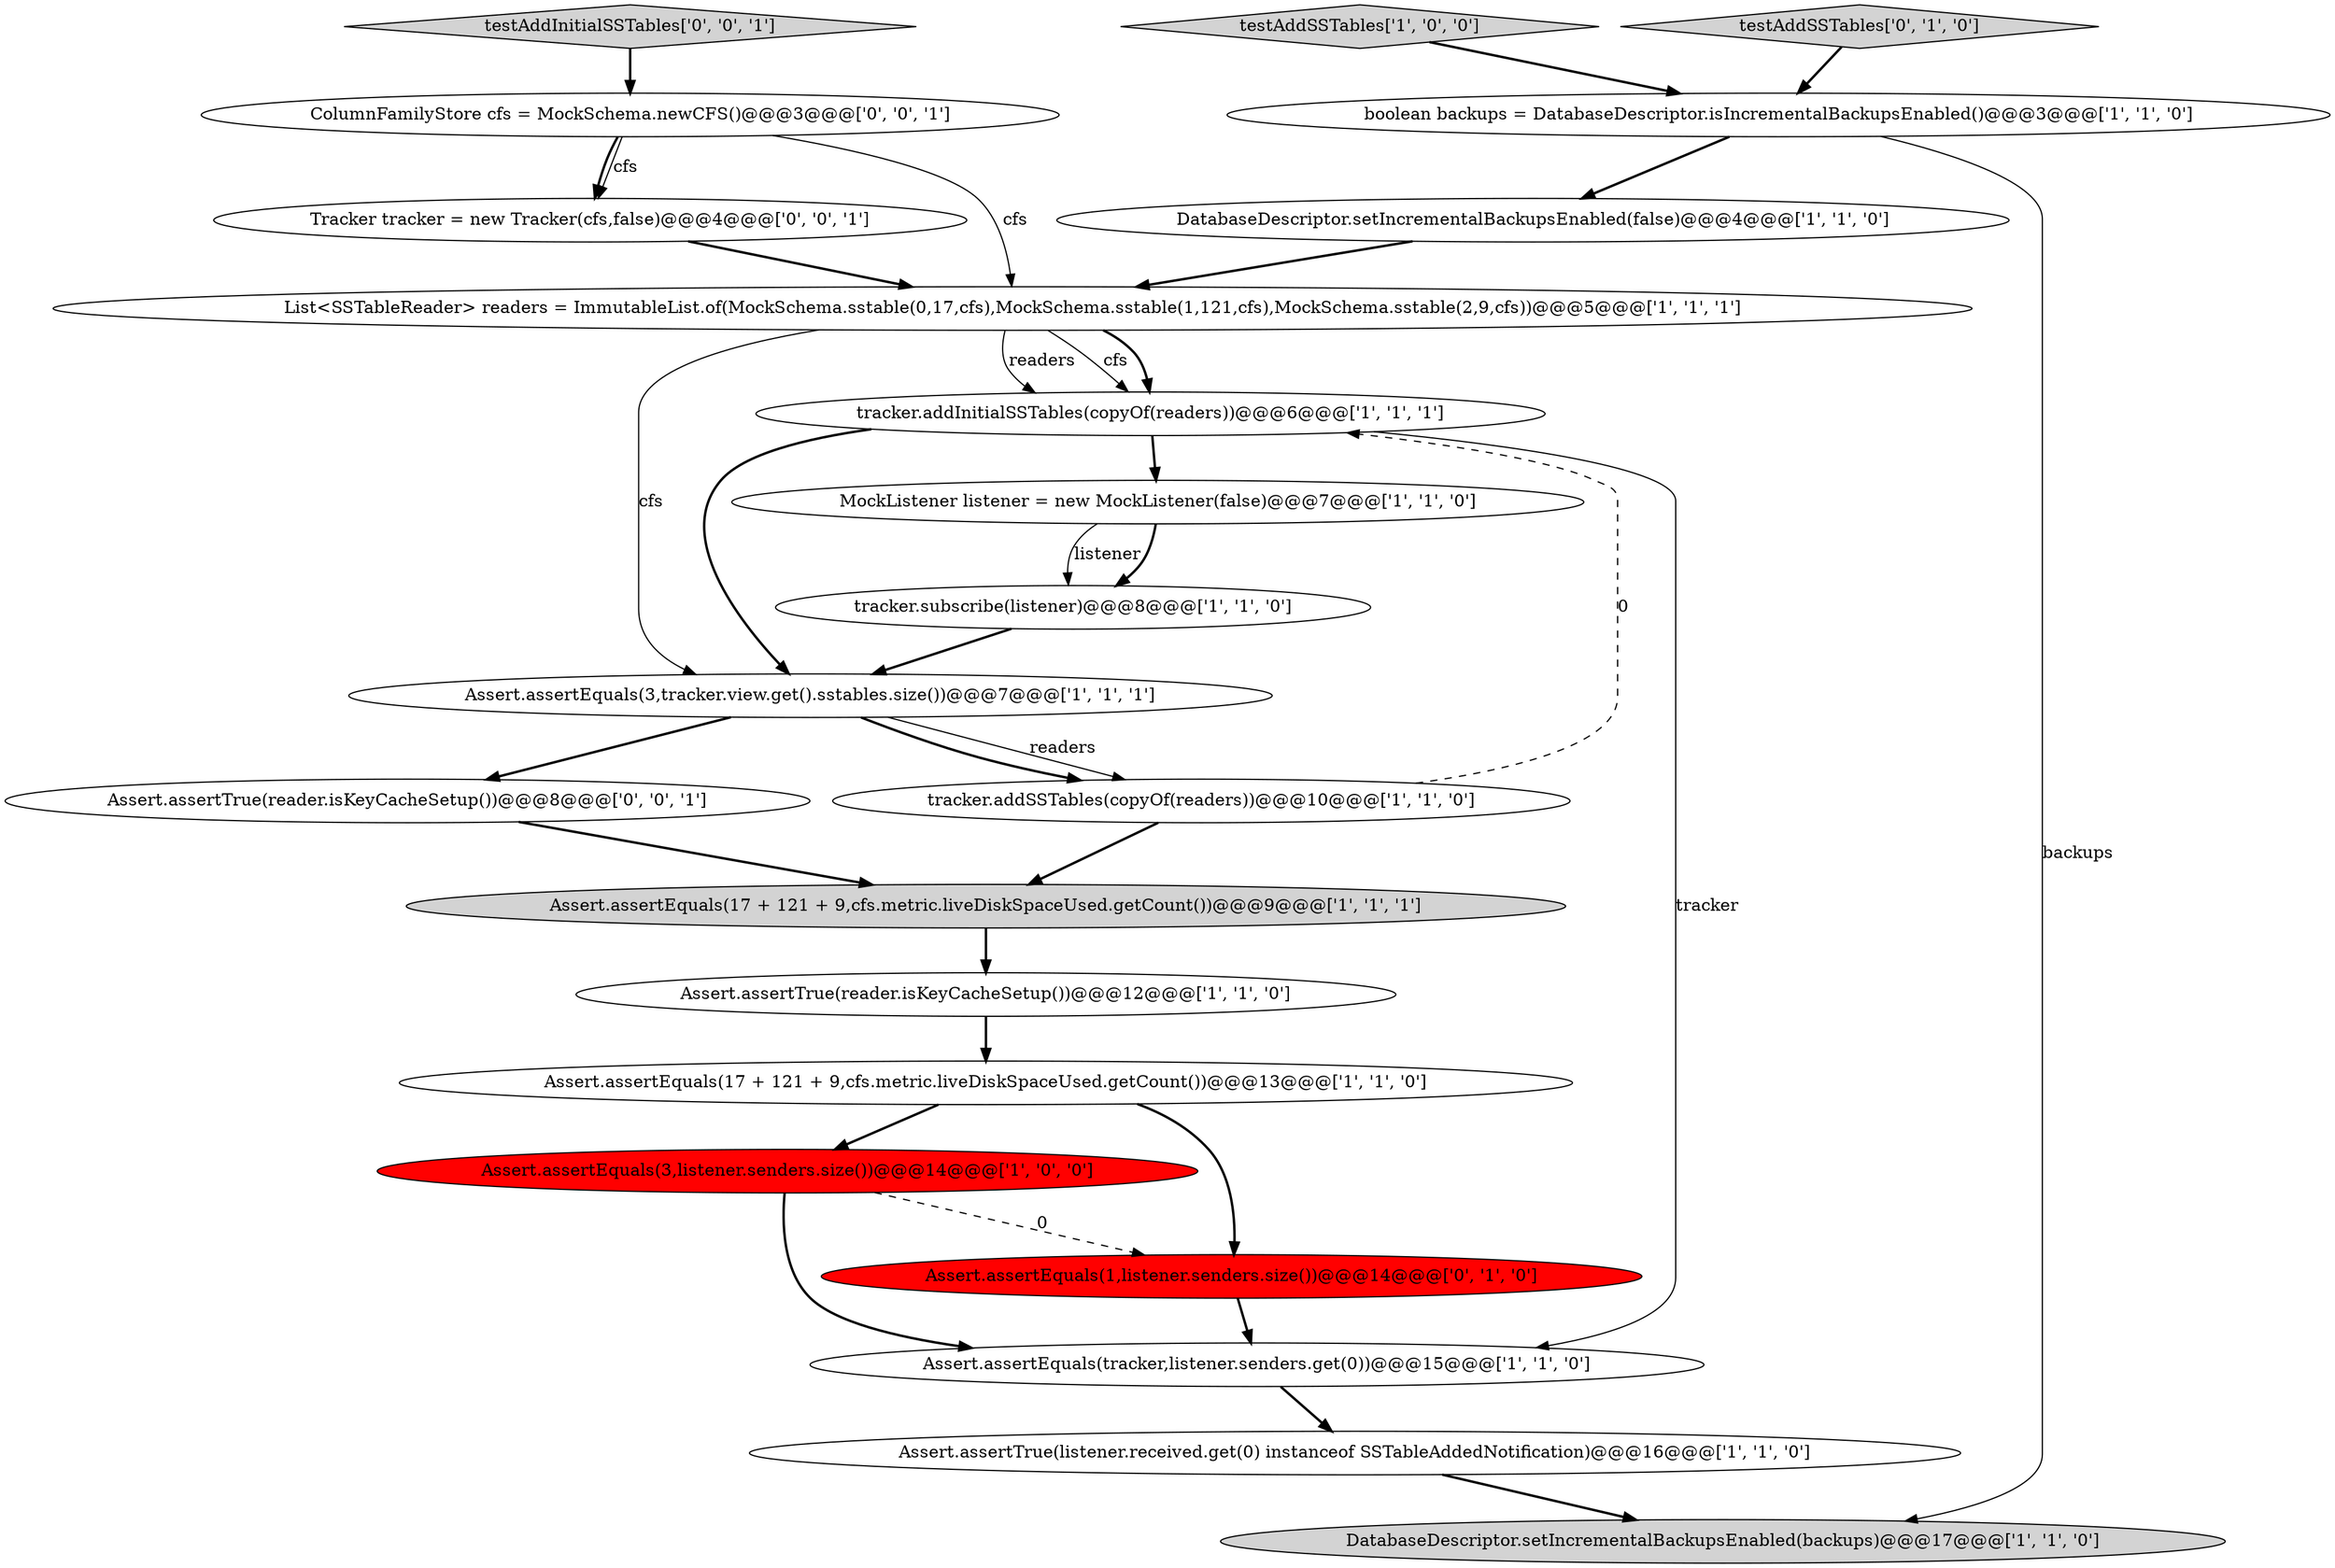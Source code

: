 digraph {
9 [style = filled, label = "Assert.assertEquals(3,listener.senders.size())@@@14@@@['1', '0', '0']", fillcolor = red, shape = ellipse image = "AAA1AAABBB1BBB"];
3 [style = filled, label = "List<SSTableReader> readers = ImmutableList.of(MockSchema.sstable(0,17,cfs),MockSchema.sstable(1,121,cfs),MockSchema.sstable(2,9,cfs))@@@5@@@['1', '1', '1']", fillcolor = white, shape = ellipse image = "AAA0AAABBB1BBB"];
4 [style = filled, label = "Assert.assertEquals(17 + 121 + 9,cfs.metric.liveDiskSpaceUsed.getCount())@@@9@@@['1', '1', '1']", fillcolor = lightgray, shape = ellipse image = "AAA0AAABBB1BBB"];
7 [style = filled, label = "tracker.addInitialSSTables(copyOf(readers))@@@6@@@['1', '1', '1']", fillcolor = white, shape = ellipse image = "AAA0AAABBB1BBB"];
14 [style = filled, label = "MockListener listener = new MockListener(false)@@@7@@@['1', '1', '0']", fillcolor = white, shape = ellipse image = "AAA0AAABBB1BBB"];
15 [style = filled, label = "Assert.assertTrue(listener.received.get(0) instanceof SSTableAddedNotification)@@@16@@@['1', '1', '0']", fillcolor = white, shape = ellipse image = "AAA0AAABBB1BBB"];
1 [style = filled, label = "DatabaseDescriptor.setIncrementalBackupsEnabled(backups)@@@17@@@['1', '1', '0']", fillcolor = lightgray, shape = ellipse image = "AAA0AAABBB1BBB"];
13 [style = filled, label = "Assert.assertEquals(tracker,listener.senders.get(0))@@@15@@@['1', '1', '0']", fillcolor = white, shape = ellipse image = "AAA0AAABBB1BBB"];
17 [style = filled, label = "testAddSSTables['0', '1', '0']", fillcolor = lightgray, shape = diamond image = "AAA0AAABBB2BBB"];
16 [style = filled, label = "Assert.assertEquals(1,listener.senders.size())@@@14@@@['0', '1', '0']", fillcolor = red, shape = ellipse image = "AAA1AAABBB2BBB"];
20 [style = filled, label = "Tracker tracker = new Tracker(cfs,false)@@@4@@@['0', '0', '1']", fillcolor = white, shape = ellipse image = "AAA0AAABBB3BBB"];
5 [style = filled, label = "Assert.assertEquals(17 + 121 + 9,cfs.metric.liveDiskSpaceUsed.getCount())@@@13@@@['1', '1', '0']", fillcolor = white, shape = ellipse image = "AAA0AAABBB1BBB"];
8 [style = filled, label = "Assert.assertTrue(reader.isKeyCacheSetup())@@@12@@@['1', '1', '0']", fillcolor = white, shape = ellipse image = "AAA0AAABBB1BBB"];
21 [style = filled, label = "testAddInitialSSTables['0', '0', '1']", fillcolor = lightgray, shape = diamond image = "AAA0AAABBB3BBB"];
12 [style = filled, label = "Assert.assertEquals(3,tracker.view.get().sstables.size())@@@7@@@['1', '1', '1']", fillcolor = white, shape = ellipse image = "AAA0AAABBB1BBB"];
10 [style = filled, label = "tracker.addSSTables(copyOf(readers))@@@10@@@['1', '1', '0']", fillcolor = white, shape = ellipse image = "AAA0AAABBB1BBB"];
0 [style = filled, label = "testAddSSTables['1', '0', '0']", fillcolor = lightgray, shape = diamond image = "AAA0AAABBB1BBB"];
19 [style = filled, label = "ColumnFamilyStore cfs = MockSchema.newCFS()@@@3@@@['0', '0', '1']", fillcolor = white, shape = ellipse image = "AAA0AAABBB3BBB"];
2 [style = filled, label = "boolean backups = DatabaseDescriptor.isIncrementalBackupsEnabled()@@@3@@@['1', '1', '0']", fillcolor = white, shape = ellipse image = "AAA0AAABBB1BBB"];
11 [style = filled, label = "tracker.subscribe(listener)@@@8@@@['1', '1', '0']", fillcolor = white, shape = ellipse image = "AAA0AAABBB1BBB"];
18 [style = filled, label = "Assert.assertTrue(reader.isKeyCacheSetup())@@@8@@@['0', '0', '1']", fillcolor = white, shape = ellipse image = "AAA0AAABBB3BBB"];
6 [style = filled, label = "DatabaseDescriptor.setIncrementalBackupsEnabled(false)@@@4@@@['1', '1', '0']", fillcolor = white, shape = ellipse image = "AAA0AAABBB1BBB"];
6->3 [style = bold, label=""];
16->13 [style = bold, label=""];
9->16 [style = dashed, label="0"];
5->9 [style = bold, label=""];
21->19 [style = bold, label=""];
19->3 [style = solid, label="cfs"];
7->12 [style = bold, label=""];
2->6 [style = bold, label=""];
19->20 [style = bold, label=""];
0->2 [style = bold, label=""];
12->10 [style = solid, label="readers"];
11->12 [style = bold, label=""];
20->3 [style = bold, label=""];
3->12 [style = solid, label="cfs"];
10->7 [style = dashed, label="0"];
7->14 [style = bold, label=""];
5->16 [style = bold, label=""];
3->7 [style = solid, label="cfs"];
12->10 [style = bold, label=""];
18->4 [style = bold, label=""];
8->5 [style = bold, label=""];
17->2 [style = bold, label=""];
3->7 [style = bold, label=""];
14->11 [style = solid, label="listener"];
12->18 [style = bold, label=""];
10->4 [style = bold, label=""];
3->7 [style = solid, label="readers"];
4->8 [style = bold, label=""];
2->1 [style = solid, label="backups"];
13->15 [style = bold, label=""];
7->13 [style = solid, label="tracker"];
14->11 [style = bold, label=""];
19->20 [style = solid, label="cfs"];
9->13 [style = bold, label=""];
15->1 [style = bold, label=""];
}

